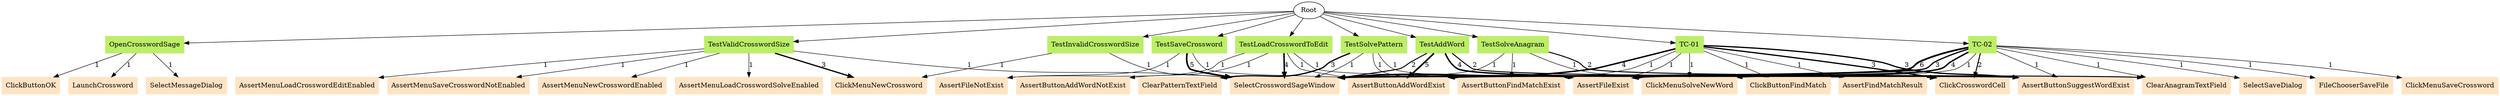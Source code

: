 // TC <-> LK
digraph {
	Root
	OpenCrosswordSage [color=darkolivegreen2 shape=box style=filled]
		Root -> OpenCrosswordSage
	LaunchCrossword [color=bisque shape=box style=filled]
	SelectMessageDialog [color=bisque shape=box style=filled]
	ClickButtonOK [color=bisque shape=box style=filled]
	TestValidCrosswordSize [color=darkolivegreen2 shape=box style=filled]
		Root -> TestValidCrosswordSize
	SelectCrosswordSageWindow [color=bisque shape=box style=filled]
	AssertMenuNewCrosswordEnabled [color=bisque shape=box style=filled]
	AssertMenuLoadCrosswordSolveEnabled [color=bisque shape=box style=filled]
	AssertMenuLoadCrosswordEditEnabled [color=bisque shape=box style=filled]
	AssertMenuSaveCrosswordNotEnabled [color=bisque shape=box style=filled]
	ClickMenuNewCrossword [color=bisque shape=box style=filled]
	ClickMenuNewCrossword [color=bisque shape=box style=filled]
	ClickMenuNewCrossword [color=bisque shape=box style=filled]
	TestInvalidCrosswordSize [color=darkolivegreen2 shape=box style=filled]
		Root -> TestInvalidCrosswordSize
	SelectCrosswordSageWindow [color=bisque shape=box style=filled]
	ClickMenuNewCrossword [color=bisque shape=box style=filled]
	TestAddWord [color=darkolivegreen2 shape=box style=filled]
		Root -> TestAddWord
	SelectCrosswordSageWindow [color=bisque shape=box style=filled]
	SelectCrosswordSageWindow [color=bisque shape=box style=filled]
	AssertButtonAddWordExist [color=bisque shape=box style=filled]
	ClickCrosswordCell [color=bisque shape=box style=filled]
	AssertButtonSuggestWordExist [color=bisque shape=box style=filled]
	AssertButtonAddWordExist [color=bisque shape=box style=filled]
	ClickCrosswordCell [color=bisque shape=box style=filled]
	AssertButtonSuggestWordExist [color=bisque shape=box style=filled]
	AssertButtonAddWordExist [color=bisque shape=box style=filled]
	ClickCrosswordCell [color=bisque shape=box style=filled]
	AssertButtonAddWordExist [color=bisque shape=box style=filled]
	AssertButtonAddWordExist [color=bisque shape=box style=filled]
	ClickCrosswordCell [color=bisque shape=box style=filled]
	TestSaveCrossword [color=darkolivegreen2 shape=box style=filled]
		Root -> TestSaveCrossword
	SelectCrosswordSageWindow [color=bisque shape=box style=filled]
	AssertFileNotExist [color=bisque shape=box style=filled]
	SelectCrosswordSageWindow [color=bisque shape=box style=filled]
	SelectCrosswordSageWindow [color=bisque shape=box style=filled]
	SelectCrosswordSageWindow [color=bisque shape=box style=filled]
	SelectCrosswordSageWindow [color=bisque shape=box style=filled]
	AssertButtonAddWordExist [color=bisque shape=box style=filled]
	TestSolvePattern [color=darkolivegreen2 shape=box style=filled]
		Root -> TestSolvePattern
	SelectCrosswordSageWindow [color=bisque shape=box style=filled]
	ClickMenuSolveNewWord [color=bisque shape=box style=filled]
	AssertButtonFindMatchExist [color=bisque shape=box style=filled]
	ClearPatternTextField [color=bisque shape=box style=filled]
	ClearPatternTextField [color=bisque shape=box style=filled]
	ClearPatternTextField [color=bisque shape=box style=filled]
	TestLoadCrosswordToEdit [color=darkolivegreen2 shape=box style=filled]
		Root -> TestLoadCrosswordToEdit
	AssertFileNotExist [color=bisque shape=box style=filled]
	SelectCrosswordSageWindow [color=bisque shape=box style=filled]
	SelectCrosswordSageWindow [color=bisque shape=box style=filled]
	AssertButtonAddWordNotExist [color=bisque shape=box style=filled]
	AssertFileExist [color=bisque shape=box style=filled]
	SelectCrosswordSageWindow [color=bisque shape=box style=filled]
	SelectCrosswordSageWindow [color=bisque shape=box style=filled]
	AssertButtonAddWordExist [color=bisque shape=box style=filled]
	TestSolveAnagram [color=darkolivegreen2 shape=box style=filled]
		Root -> TestSolveAnagram
	SelectCrosswordSageWindow [color=bisque shape=box style=filled]
	ClickMenuSolveNewWord [color=bisque shape=box style=filled]
	AssertButtonFindMatchExist [color=bisque shape=box style=filled]
	ClearAnagramTextField [color=bisque shape=box style=filled]
	ClearAnagramTextField [color=bisque shape=box style=filled]
	"TC-01" [color=darkolivegreen2 shape=box style=filled]
		Root -> "TC-01"
	SelectCrosswordSageWindow [color=bisque shape=box style=filled]
	SelectCrosswordSageWindow [color=bisque shape=box style=filled]
	AssertButtonAddWordExist [color=bisque shape=box style=filled]
	ClickCrosswordCell [color=bisque shape=box style=filled]
	AssertButtonSuggestWordExist [color=bisque shape=box style=filled]
	ClickCrosswordCell [color=bisque shape=box style=filled]
	AssertButtonSuggestWordExist [color=bisque shape=box style=filled]
	SelectCrosswordSageWindow [color=bisque shape=box style=filled]
	ClickMenuSolveNewWord [color=bisque shape=box style=filled]
	AssertButtonFindMatchExist [color=bisque shape=box style=filled]
	ClickButtonFindMatch [color=bisque shape=box style=filled]
	AssertFindMatchResult [color=bisque shape=box style=filled]
	SelectCrosswordSageWindow [color=bisque shape=box style=filled]
	ClickCrosswordCell [color=bisque shape=box style=filled]
	AssertButtonSuggestWordExist [color=bisque shape=box style=filled]
	"TC-02" [color=darkolivegreen2 shape=box style=filled]
		Root -> "TC-02"
	SelectCrosswordSageWindow [color=bisque shape=box style=filled]
	ClickMenuSolveNewWord [color=bisque shape=box style=filled]
	ClearAnagramTextField [color=bisque shape=box style=filled]
	AssertFileExist [color=bisque shape=box style=filled]
	SelectCrosswordSageWindow [color=bisque shape=box style=filled]
	SelectCrosswordSageWindow [color=bisque shape=box style=filled]
	AssertButtonAddWordExist [color=bisque shape=box style=filled]
	ClickCrosswordCell [color=bisque shape=box style=filled]
	ClickMenuSaveCrossword [color=bisque shape=box style=filled]
	SelectSaveDialog [color=bisque shape=box style=filled]
	FileChooserSaveFile [color=bisque shape=box style=filled]
	SelectCrosswordSageWindow [color=bisque shape=box style=filled]
	AssertButtonAddWordExist [color=bisque shape=box style=filled]
	ClickCrosswordCell [color=bisque shape=box style=filled]
	AssertButtonSuggestWordExist [color=bisque shape=box style=filled]
	SelectCrosswordSageWindow [color=bisque shape=box style=filled]
	AssertButtonAddWordExist [color=bisque shape=box style=filled]
	SelectCrosswordSageWindow [color=bisque shape=box style=filled]
	AssertFileExist [color=bisque shape=box style=filled]
	AssertFileExist [color=bisque shape=box style=filled]
	AssertFileExist [color=bisque shape=box style=filled]
		"TC-01" -> AssertButtonSuggestWordExist [label=3 penwidth=2.58496250072]
		"TC-02" -> ClickMenuSaveCrossword [label=1 penwidth=1.0]
		TestSolvePattern -> ClickMenuSolveNewWord [label=1 penwidth=1.0]
		"TC-02" -> ClearAnagramTextField [label=1 penwidth=1.0]
		TestAddWord -> AssertButtonSuggestWordExist [label=2 penwidth=2.0]
		TestAddWord -> ClickCrosswordCell [label=4 penwidth=3.0]
		TestSaveCrossword -> SelectCrosswordSageWindow [label=5 penwidth=3.32192809489]
		TestValidCrosswordSize -> AssertMenuLoadCrosswordSolveEnabled [label=1 penwidth=1.0]
		TestLoadCrosswordToEdit -> AssertButtonAddWordExist [label=1 penwidth=1.0]
		"TC-02" -> ClickMenuSolveNewWord [label=1 penwidth=1.0]
		"TC-01" -> AssertFindMatchResult [label=1 penwidth=1.0]
		OpenCrosswordSage -> SelectMessageDialog [label=1 penwidth=1.0]
		TestSolvePattern -> AssertButtonFindMatchExist [label=1 penwidth=1.0]
		"TC-02" -> AssertFileExist [label=4 penwidth=3.0]
		TestValidCrosswordSize -> ClickMenuNewCrossword [label=3 penwidth=2.58496250072]
		TestInvalidCrosswordSize -> SelectCrosswordSageWindow [label=1 penwidth=1.0]
		TestValidCrosswordSize -> SelectCrosswordSageWindow [label=1 penwidth=1.0]
		"TC-02" -> AssertButtonAddWordExist [label=3 penwidth=2.58496250072]
		TestLoadCrosswordToEdit -> AssertFileExist [label=1 penwidth=1.0]
		"TC-01" -> ClickButtonFindMatch [label=1 penwidth=1.0]
		TestSolveAnagram -> ClickMenuSolveNewWord [label=1 penwidth=1.0]
		TestLoadCrosswordToEdit -> AssertButtonAddWordNotExist [label=1 penwidth=1.0]
		TestAddWord -> SelectCrosswordSageWindow [label=2 penwidth=2.0]
		TestSaveCrossword -> AssertButtonAddWordExist [label=1 penwidth=1.0]
		"TC-01" -> ClickMenuSolveNewWord [label=1 penwidth=1.0]
		"TC-01" -> AssertButtonAddWordExist [label=1 penwidth=1.0]
		"TC-02" -> ClickCrosswordCell [label=2 penwidth=2.0]
		TestSolvePattern -> ClearPatternTextField [label=3 penwidth=2.58496250072]
		"TC-01" -> AssertButtonFindMatchExist [label=1 penwidth=1.0]
		"TC-01" -> ClickCrosswordCell [label=3 penwidth=2.58496250072]
		TestAddWord -> AssertButtonAddWordExist [label=5 penwidth=3.32192809489]
		OpenCrosswordSage -> LaunchCrossword [label=1 penwidth=1.0]
		"TC-01" -> SelectCrosswordSageWindow [label=4 penwidth=3.0]
		TestSolveAnagram -> SelectCrosswordSageWindow [label=1 penwidth=1.0]
		"TC-02" -> SelectSaveDialog [label=1 penwidth=1.0]
		"TC-02" -> SelectCrosswordSageWindow [label=6 penwidth=3.58496250072]
		TestSolveAnagram -> AssertButtonFindMatchExist [label=1 penwidth=1.0]
		TestLoadCrosswordToEdit -> AssertFileNotExist [label=1 penwidth=1.0]
		TestValidCrosswordSize -> AssertMenuSaveCrosswordNotEnabled [label=1 penwidth=1.0]
		"TC-02" -> FileChooserSaveFile [label=1 penwidth=1.0]
		"TC-02" -> AssertButtonSuggestWordExist [label=1 penwidth=1.0]
		TestInvalidCrosswordSize -> ClickMenuNewCrossword [label=1 penwidth=1.0]
		TestValidCrosswordSize -> AssertMenuLoadCrosswordEditEnabled [label=1 penwidth=1.0]
		TestLoadCrosswordToEdit -> SelectCrosswordSageWindow [label=4 penwidth=3.0]
		TestSolveAnagram -> ClearAnagramTextField [label=2 penwidth=2.0]
		TestValidCrosswordSize -> AssertMenuNewCrosswordEnabled [label=1 penwidth=1.0]
		TestSolvePattern -> SelectCrosswordSageWindow [label=1 penwidth=1.0]
		OpenCrosswordSage -> ClickButtonOK [label=1 penwidth=1.0]
		TestSaveCrossword -> AssertFileNotExist [label=1 penwidth=1.0]
}